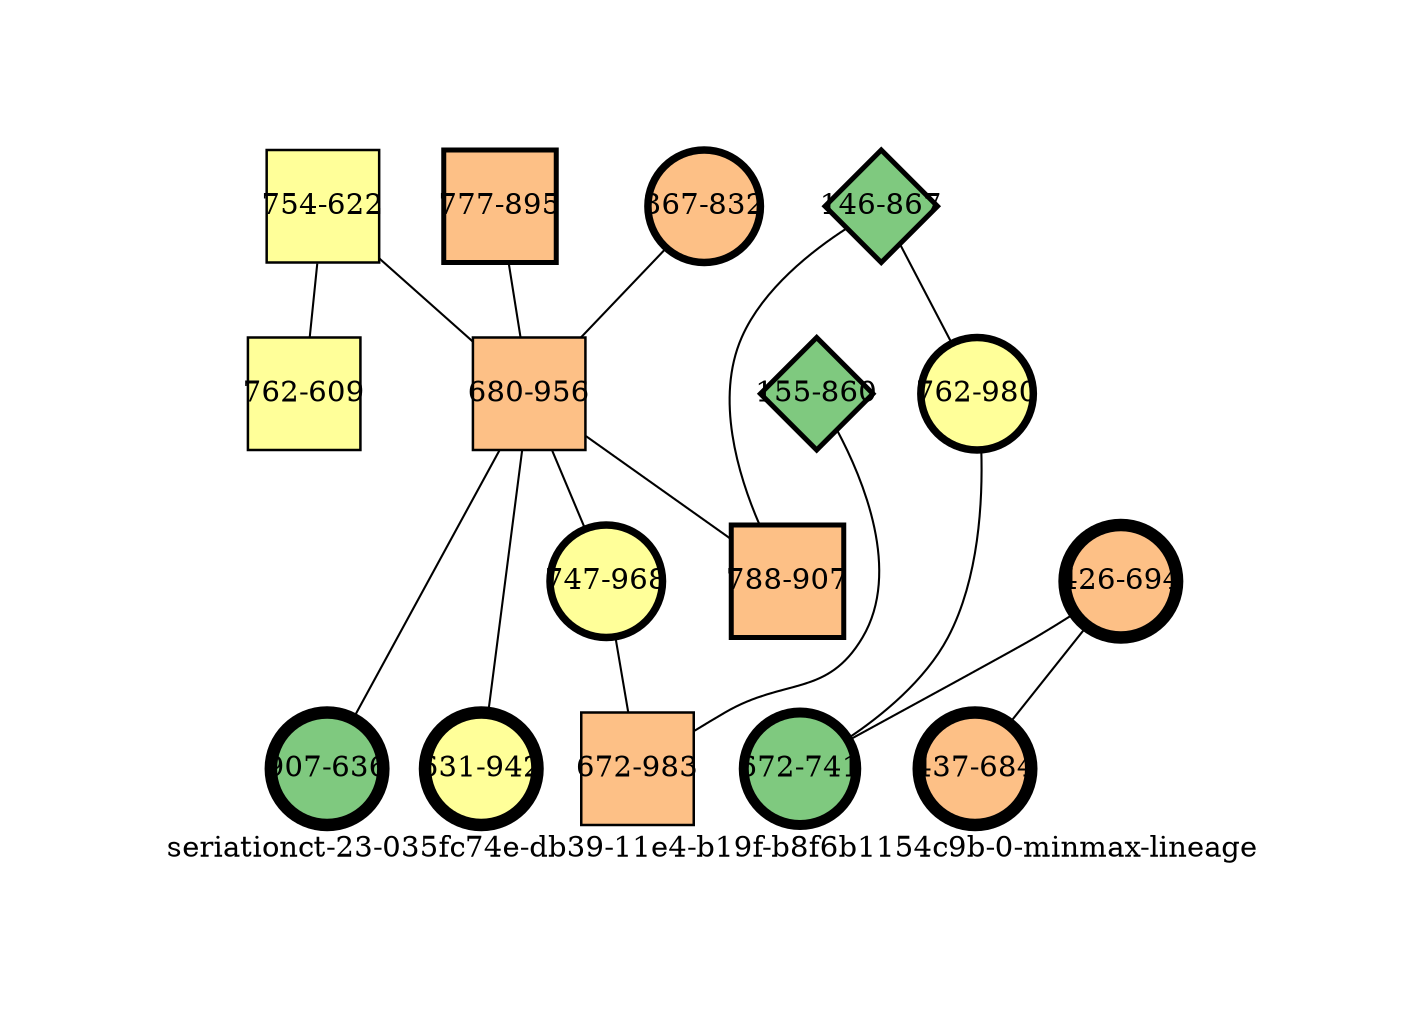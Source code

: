 strict graph "seriationct-23-035fc74e-db39-11e4-b19f-b8f6b1154c9b-0-minmax-lineage" {
labelloc=b;
ratio=auto;
pad="1.0";
label="seriationct-23-035fc74e-db39-11e4-b19f-b8f6b1154c9b-0-minmax-lineage";
node [width="0.75", style=filled, fixedsize=true, height="0.75", shape=circle, label=""];
0 [xCoordinate="622.0", appears_in_slice=1, yCoordinate="754.0", colorscheme=accent5, lineage_id=1, short_label="754-622", label="754-622", shape=square, cluster_id=3, fillcolor=4, size="500.0", id=0, penwidth="1.2"];
1 [xCoordinate="694.0", appears_in_slice=5, yCoordinate="426.0", colorscheme=accent5, lineage_id=0, short_label="426-694", label="426-694", shape=circle, cluster_id=2, fillcolor=3, size="500.0", id=1, penwidth="6.0"];
2 [xCoordinate="867.0", appears_in_slice=2, yCoordinate="146.0", colorscheme=accent5, lineage_id=2, short_label="146-867", label="146-867", shape=diamond, cluster_id=0, fillcolor=1, size="500.0", id=2, penwidth="2.4"];
3 [xCoordinate="895.0", appears_in_slice=2, yCoordinate="777.0", colorscheme=accent5, lineage_id=1, short_label="777-895", label="777-895", shape=square, cluster_id=2, fillcolor=3, size="500.0", id=3, penwidth="2.4"];
4 [xCoordinate="980.0", appears_in_slice=3, yCoordinate="762.0", colorscheme=accent5, lineage_id=0, short_label="762-980", label="762-980", shape=circle, cluster_id=3, fillcolor=4, size="500.0", id=4, penwidth="3.6"];
5 [xCoordinate="741.0", appears_in_slice=4, yCoordinate="672.0", colorscheme=accent5, lineage_id=0, short_label="672-741", label="672-741", shape=circle, cluster_id=0, fillcolor=1, size="500.0", id=5, penwidth="4.8"];
6 [xCoordinate="832.0", appears_in_slice=3, yCoordinate="367.0", colorscheme=accent5, lineage_id=0, short_label="367-832", label="367-832", shape=circle, cluster_id=2, fillcolor=3, size="500.0", id=6, penwidth="3.6"];
7 [xCoordinate="956.0", appears_in_slice=1, yCoordinate="680.0", colorscheme=accent5, lineage_id=1, short_label="680-956", label="680-956", shape=square, cluster_id=2, fillcolor=3, size="500.0", id=7, penwidth="1.2"];
8 [xCoordinate="968.0", appears_in_slice=3, yCoordinate="747.0", colorscheme=accent5, lineage_id=0, short_label="747-968", label="747-968", shape=circle, cluster_id=3, fillcolor=4, size="500.0", id=8, penwidth="3.6"];
9 [xCoordinate="860.0", appears_in_slice=2, yCoordinate="155.0", colorscheme=accent5, lineage_id=2, short_label="155-860", label="155-860", shape=diamond, cluster_id=0, fillcolor=1, size="500.0", id=9, penwidth="2.4"];
10 [xCoordinate="636.0", appears_in_slice=5, yCoordinate="907.0", colorscheme=accent5, lineage_id=0, short_label="907-636", label="907-636", shape=circle, cluster_id=0, fillcolor=1, size="500.0", id=10, penwidth="6.0"];
11 [xCoordinate="684.0", appears_in_slice=5, yCoordinate="437.0", colorscheme=accent5, lineage_id=0, short_label="437-684", label="437-684", shape=circle, cluster_id=2, fillcolor=3, size="500.0", id=11, penwidth="6.0"];
12 [xCoordinate="983.0", appears_in_slice=1, yCoordinate="672.0", colorscheme=accent5, lineage_id=1, short_label="672-983", label="672-983", shape=square, cluster_id=2, fillcolor=3, size="500.0", id=12, penwidth="1.2"];
13 [xCoordinate="942.0", appears_in_slice=5, yCoordinate="631.0", colorscheme=accent5, lineage_id=0, short_label="631-942", label="631-942", shape=circle, cluster_id=3, fillcolor=4, size="500.0", id=13, penwidth="6.0"];
14 [xCoordinate="609.0", appears_in_slice=1, yCoordinate="762.0", colorscheme=accent5, lineage_id=1, short_label="762-609", label="762-609", shape=square, cluster_id=3, fillcolor=4, size="500.0", id=14, penwidth="1.2"];
15 [xCoordinate="907.0", appears_in_slice=2, yCoordinate="788.0", colorscheme=accent5, lineage_id=1, short_label="788-907", label="788-907", shape=square, cluster_id=2, fillcolor=3, size="500.0", id=15, penwidth="2.4"];
0 -- 14  [inverseweight="14.6176336551", weight="0.0684105255059"];
0 -- 7  [inverseweight="1.52555345677", weight="0.655499809306"];
1 -- 11  [inverseweight="1.80461909539", weight="0.554133557908"];
1 -- 5  [inverseweight="1.88691336963", weight="0.529966036648"];
2 -- 4  [inverseweight="3.12536627532", weight="0.319962497802"];
2 -- 15  [inverseweight="25.8543844998", weight="0.0386781592116"];
3 -- 7  [inverseweight="1.74750416199", weight="0.572244702903"];
4 -- 5  [inverseweight="2.76390773514", weight="0.36180657816"];
6 -- 7  [inverseweight="1.07970460559", weight="0.92617924831"];
7 -- 8  [inverseweight="2.26052349659", weight="0.442375406188"];
7 -- 10  [inverseweight="1.53122300645", weight="0.653072737143"];
7 -- 13  [inverseweight="1.30717279041", weight="0.765009803859"];
7 -- 15  [inverseweight="2.27319699006", weight="0.439909081516"];
8 -- 12  [inverseweight="2.58281553072", weight="0.387174379318"];
9 -- 12  [inverseweight="3.49949960733", weight="0.285755139936"];
}
